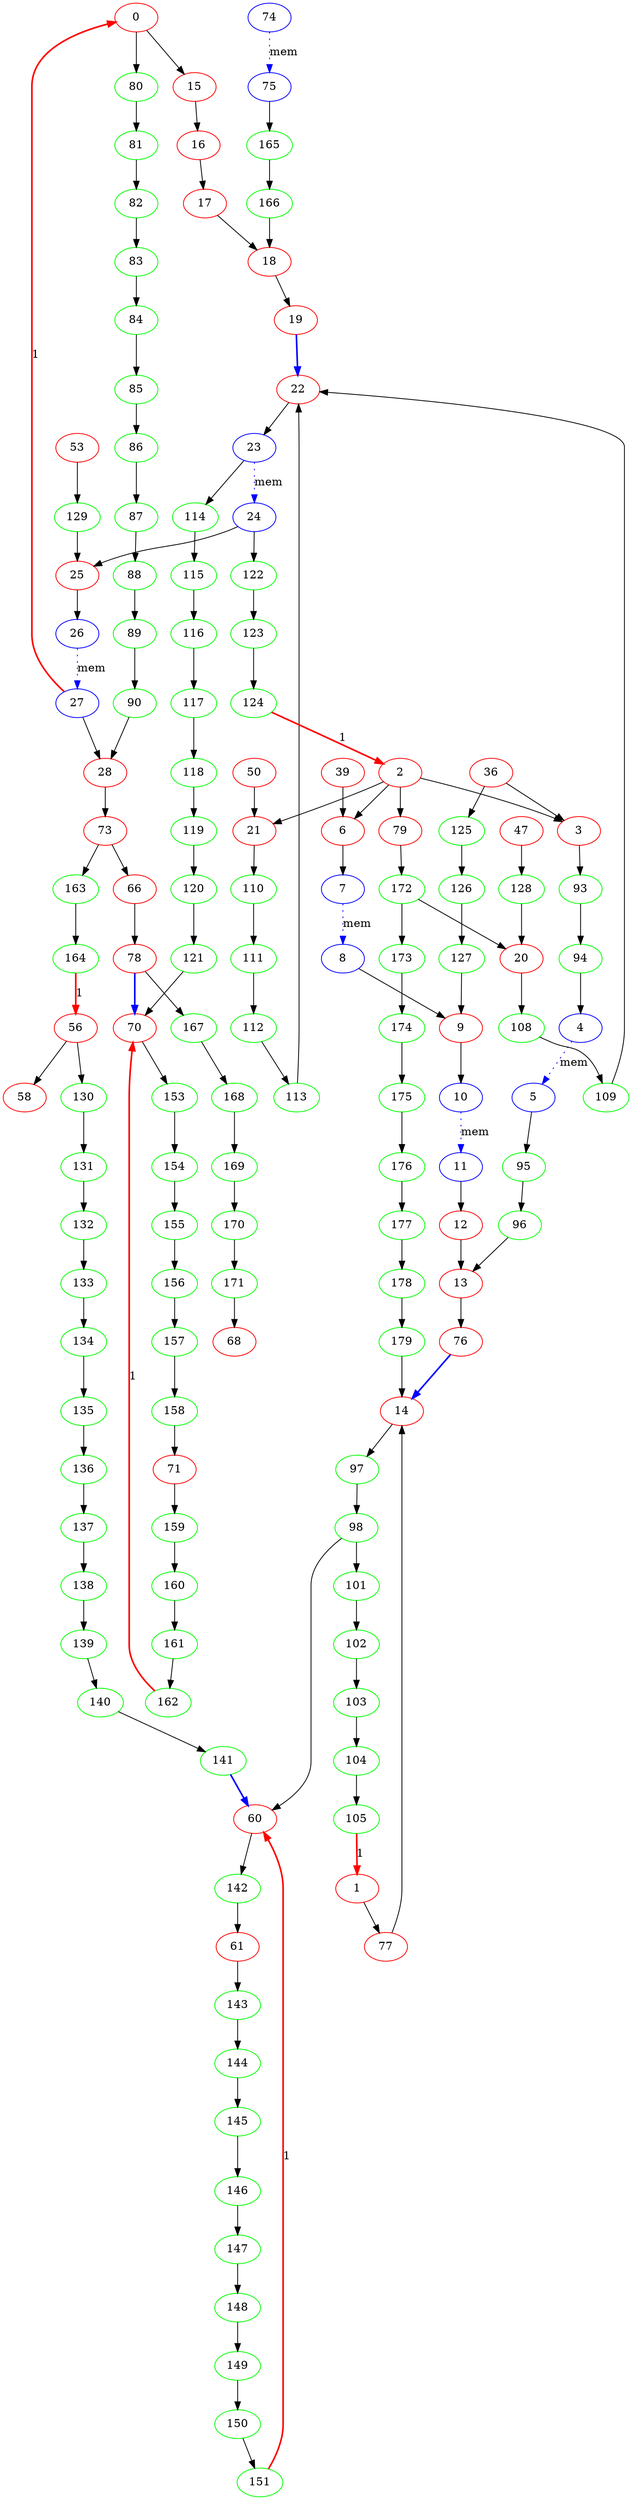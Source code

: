 digraph Path_sharing { 
{
0 [color=red ];

1 [color=red ];

2 [color=red ];

3 [color=red ];

4 [color=blue ];

5 [color=blue ];

6 [color=red ];

7 [color=blue ];

8 [color=blue ];

9 [color=red ];

10 [color=blue ];

11 [color=blue ];

12 [color=red ];

13 [color=red ];

14 [color=red ];

15 [color=red ];

16 [color=red ];

17 [color=red ];

18 [color=red ];

19 [color=red ];

20 [color=red ];

21 [color=red ];

22 [color=red ];

23 [color=blue ];

24 [color=blue ];

25 [color=red ];

26 [color=blue ];

27 [color=blue ];

28 [color=red ];

36 [color=red ];

39 [color=red ];

47 [color=red ];

50 [color=red ];

53 [color=red ];

56 [color=red ];

58 [color=red ];

60 [color=red ];

61 [color=red ];

66 [color=red ];

68 [color=red ];

70 [color=red ];

71 [color=red ];

73 [color=red ];

74 [color=blue ];

75 [color=blue ];

76 [color=red ];

77 [color=red ];

78 [color=red ];

79 [color=red ];

80 [color=green ];

81 [color=green ];

82 [color=green ];

83 [color=green ];

84 [color=green ];

85 [color=green ];

86 [color=green ];

87 [color=green ];

88 [color=green ];

89 [color=green ];

90 [color=green ];

93 [color=green ];

94 [color=green ];

95 [color=green ];

96 [color=green ];

97 [color=green ];

98 [color=green ];

101 [color=green ];

102 [color=green ];

103 [color=green ];

104 [color=green ];

105 [color=green ];

108 [color=green ];

109 [color=green ];

110 [color=green ];

111 [color=green ];

112 [color=green ];

113 [color=green ];

114 [color=green ];

115 [color=green ];

116 [color=green ];

117 [color=green ];

118 [color=green ];

119 [color=green ];

120 [color=green ];

121 [color=green ];

122 [color=green ];

123 [color=green ];

124 [color=green ];

125 [color=green ];

126 [color=green ];

127 [color=green ];

128 [color=green ];

129 [color=green ];

130 [color=green ];

131 [color=green ];

132 [color=green ];

133 [color=green ];

134 [color=green ];

135 [color=green ];

136 [color=green ];

137 [color=green ];

138 [color=green ];

139 [color=green ];

140 [color=green ];

141 [color=green ];

142 [color=green ];

143 [color=green ];

144 [color=green ];

145 [color=green ];

146 [color=green ];

147 [color=green ];

148 [color=green ];

149 [color=green ];

150 [color=green ];

151 [color=green ];

153 [color=green ];

154 [color=green ];

155 [color=green ];

156 [color=green ];

157 [color=green ];

158 [color=green ];

159 [color=green ];

160 [color=green ];

161 [color=green ];

162 [color=green ];

163 [color=green ];

164 [color=green ];

165 [color=green ];

166 [color=green ];

167 [color=green ];

168 [color=green ];

169 [color=green ];

170 [color=green ];

171 [color=green ];

172 [color=green ];

173 [color=green ];

174 [color=green ];

175 [color=green ];

176 [color=green ];

177 [color=green ];

178 [color=green ];

179 [color=green ];
4 -> 5 [style=dotted, color=blue, label= mem] 
7 -> 8 [style=dotted, color=blue, label= mem] 
10 -> 11 [style=dotted, color=blue, label= mem] 
23 -> 24 [style=dotted, color=blue, label= mem] 
26 -> 27 [style=dotted, color=blue, label= mem] 
27 -> 0 [style=bold, color=red, label=1] 
2 -> 3
36 -> 3
2 -> 6
39 -> 6
6 -> 7
8 -> 9
9 -> 10
11 -> 12
12 -> 13
0 -> 15
15 -> 16
16 -> 17
17 -> 18
18 -> 19
2 -> 21
50 -> 21
19 -> 22 [style=bold, color=blue ]
22 -> 23
24 -> 25
25 -> 26
27 -> 28
56 -> 58
28 -> 73
73 -> 66
74 -> 75 [style=dotted, color=blue, label= mem] 
13 -> 76
76 -> 14 [style=bold, color=blue ]
1 -> 77
77 -> 14
66 -> 78
2 -> 79
0 -> 80
80 -> 81
81 -> 82
82 -> 83
83 -> 84
84 -> 85
85 -> 86
86 -> 87
87 -> 88
88 -> 89
89 -> 90
90 -> 28
3 -> 93
93 -> 94
94 -> 4
5 -> 95
95 -> 96
96 -> 13
14 -> 97
97 -> 98
98 -> 60
101 -> 102
102 -> 103
103 -> 104
104 -> 105
105 -> 1 [style=bold, color=red, label=1] 
20 -> 108
108 -> 109
109 -> 22
21 -> 110
110 -> 111
111 -> 112
112 -> 113
113 -> 22
23 -> 114
114 -> 115
115 -> 116
116 -> 117
117 -> 118
118 -> 119
119 -> 120
120 -> 121
121 -> 70
24 -> 122
122 -> 123
123 -> 124
124 -> 2 [style=bold, color=red, label=1] 
36 -> 125
125 -> 126
126 -> 127
127 -> 9
47 -> 128
128 -> 20
53 -> 129
129 -> 25
56 -> 130
130 -> 131
131 -> 132
132 -> 133
133 -> 134
134 -> 135
135 -> 136
136 -> 137
137 -> 138
138 -> 139
139 -> 140
140 -> 141
141 -> 60 [style=bold, color=blue ]
60 -> 142
142 -> 61
61 -> 143
143 -> 144
144 -> 145
145 -> 146
146 -> 147
147 -> 148
148 -> 149
149 -> 150
150 -> 151
151 -> 60 [style=bold, color=red, label=1] 
70 -> 153
153 -> 154
154 -> 155
155 -> 156
156 -> 157
157 -> 158
158 -> 71
71 -> 159
159 -> 160
160 -> 161
161 -> 162
162 -> 70 [style=bold, color=red, label=1] 
73 -> 163
163 -> 164
164 -> 56 [style=bold, color=red, label=1] 
75 -> 165
165 -> 166
166 -> 18
78 -> 167
167 -> 168
168 -> 169
169 -> 170
170 -> 171
171 -> 68
79 -> 172
172 -> 173
173 -> 174
174 -> 175
175 -> 176
176 -> 177
177 -> 178
178 -> 179
179 -> 14
78 -> 70 [style=bold, color=blue ]
172 -> 20
98 -> 101

}

}